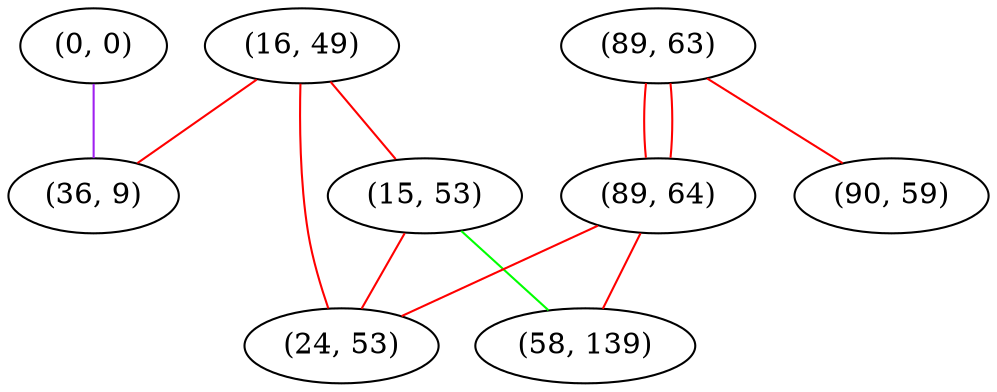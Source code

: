 graph "" {
"(16, 49)";
"(0, 0)";
"(36, 9)";
"(89, 63)";
"(15, 53)";
"(89, 64)";
"(58, 139)";
"(90, 59)";
"(24, 53)";
"(16, 49)" -- "(24, 53)"  [color=red, key=0, weight=1];
"(16, 49)" -- "(15, 53)"  [color=red, key=0, weight=1];
"(16, 49)" -- "(36, 9)"  [color=red, key=0, weight=1];
"(0, 0)" -- "(36, 9)"  [color=purple, key=0, weight=4];
"(89, 63)" -- "(89, 64)"  [color=red, key=0, weight=1];
"(89, 63)" -- "(89, 64)"  [color=red, key=1, weight=1];
"(89, 63)" -- "(90, 59)"  [color=red, key=0, weight=1];
"(15, 53)" -- "(24, 53)"  [color=red, key=0, weight=1];
"(15, 53)" -- "(58, 139)"  [color=green, key=0, weight=2];
"(89, 64)" -- "(24, 53)"  [color=red, key=0, weight=1];
"(89, 64)" -- "(58, 139)"  [color=red, key=0, weight=1];
}

